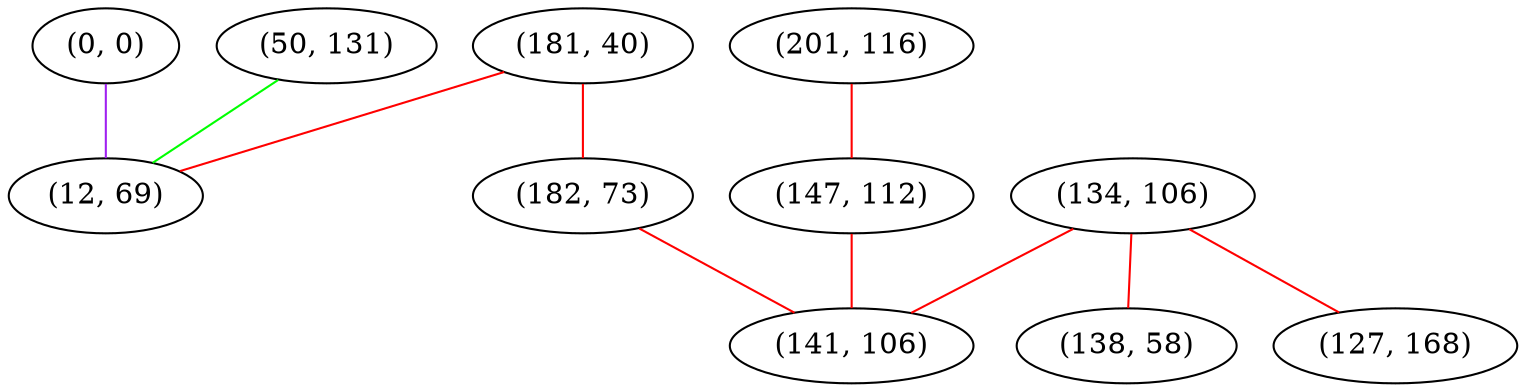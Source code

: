 graph "" {
"(0, 0)";
"(50, 131)";
"(201, 116)";
"(147, 112)";
"(134, 106)";
"(181, 40)";
"(12, 69)";
"(182, 73)";
"(138, 58)";
"(127, 168)";
"(141, 106)";
"(0, 0)" -- "(12, 69)"  [color=purple, key=0, weight=4];
"(50, 131)" -- "(12, 69)"  [color=green, key=0, weight=2];
"(201, 116)" -- "(147, 112)"  [color=red, key=0, weight=1];
"(147, 112)" -- "(141, 106)"  [color=red, key=0, weight=1];
"(134, 106)" -- "(127, 168)"  [color=red, key=0, weight=1];
"(134, 106)" -- "(141, 106)"  [color=red, key=0, weight=1];
"(134, 106)" -- "(138, 58)"  [color=red, key=0, weight=1];
"(181, 40)" -- "(12, 69)"  [color=red, key=0, weight=1];
"(181, 40)" -- "(182, 73)"  [color=red, key=0, weight=1];
"(182, 73)" -- "(141, 106)"  [color=red, key=0, weight=1];
}
